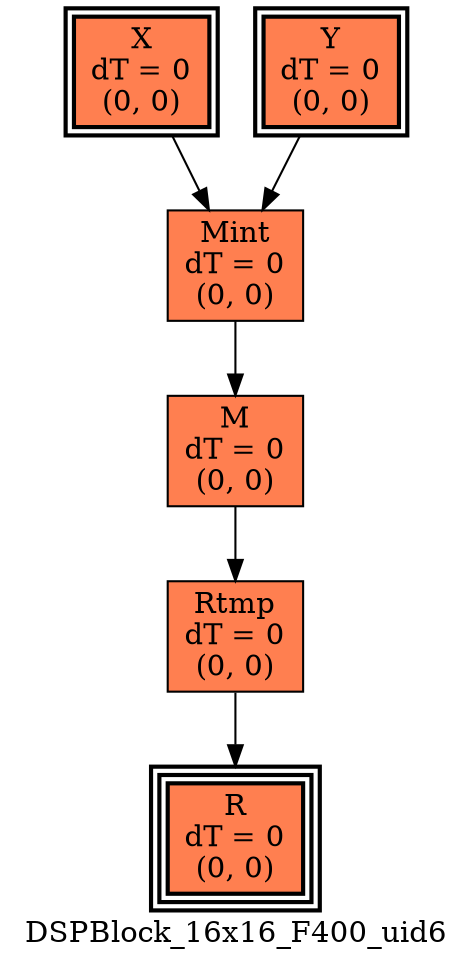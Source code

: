 digraph DSPBlock_16x16_F400_uid6
{
	//graph drawing options
	label=DSPBlock_16x16_F400_uid6;
	labelloc=bottom;
	labeljust=right;
	ratio=auto;
	nodesep=0.25;
	ranksep=0.5;

	//input/output signals of operator DSPBlock_16x16_F400_uid6
	X__DSPBlock_16x16_F400_uid6 [ label="X\ndT = 0\n(0, 0)", shape=box, color=black, style="bold, filled", fillcolor=coral, peripheries=2 ];
	Y__DSPBlock_16x16_F400_uid6 [ label="Y\ndT = 0\n(0, 0)", shape=box, color=black, style="bold, filled", fillcolor=coral, peripheries=2 ];
	R__DSPBlock_16x16_F400_uid6 [ label="R\ndT = 0\n(0, 0)", shape=box, color=black, style="bold, filled", fillcolor=coral, peripheries=3 ];
	{rank=same X__DSPBlock_16x16_F400_uid6, Y__DSPBlock_16x16_F400_uid6};
	{rank=same R__DSPBlock_16x16_F400_uid6};
	//internal signals of operator DSPBlock_16x16_F400_uid6
	Mint__DSPBlock_16x16_F400_uid6 [ label="Mint\ndT = 0\n(0, 0)", shape=box, color=black, style=filled, fillcolor=coral, peripheries=1 ];
	M__DSPBlock_16x16_F400_uid6 [ label="M\ndT = 0\n(0, 0)", shape=box, color=black, style=filled, fillcolor=coral, peripheries=1 ];
	Rtmp__DSPBlock_16x16_F400_uid6 [ label="Rtmp\ndT = 0\n(0, 0)", shape=box, color=black, style=filled, fillcolor=coral, peripheries=1 ];

	//subcomponents of operator DSPBlock_16x16_F400_uid6

	//input and internal signal connections of operator DSPBlock_16x16_F400_uid6
	X__DSPBlock_16x16_F400_uid6 -> Mint__DSPBlock_16x16_F400_uid6 [ arrowhead=normal, arrowsize=1.0, arrowtail=normal, color=black, dir=forward  ];
	Y__DSPBlock_16x16_F400_uid6 -> Mint__DSPBlock_16x16_F400_uid6 [ arrowhead=normal, arrowsize=1.0, arrowtail=normal, color=black, dir=forward  ];
	Mint__DSPBlock_16x16_F400_uid6 -> M__DSPBlock_16x16_F400_uid6 [ arrowhead=normal, arrowsize=1.0, arrowtail=normal, color=black, dir=forward  ];
	M__DSPBlock_16x16_F400_uid6 -> Rtmp__DSPBlock_16x16_F400_uid6 [ arrowhead=normal, arrowsize=1.0, arrowtail=normal, color=black, dir=forward  ];
	Rtmp__DSPBlock_16x16_F400_uid6 -> R__DSPBlock_16x16_F400_uid6 [ arrowhead=normal, arrowsize=1.0, arrowtail=normal, color=black, dir=forward  ];
}

